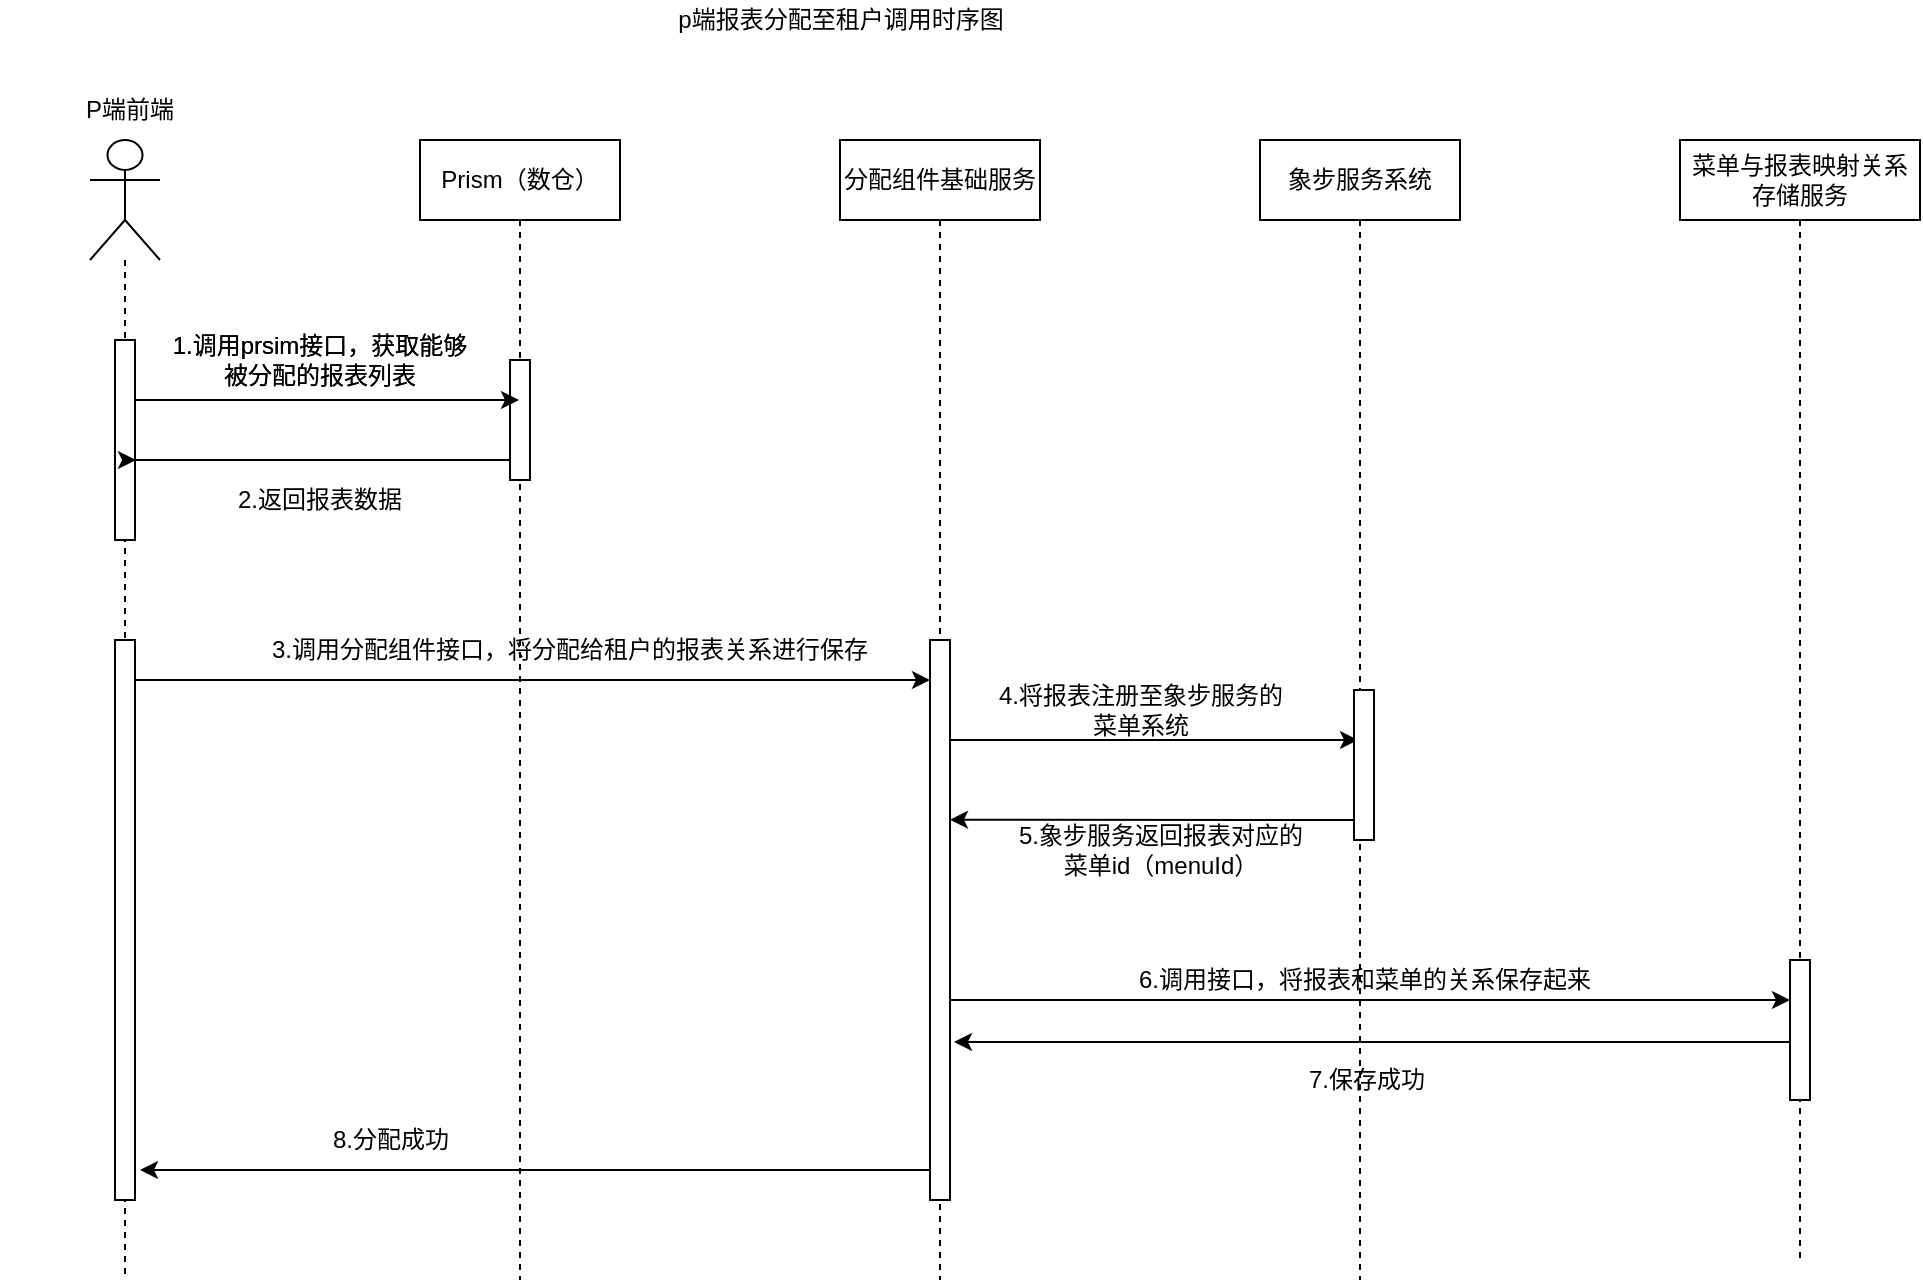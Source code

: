 <mxfile version="15.0.3" type="github">
  <diagram id="EOMSZ75pmb-hhiLrFGLV" name="Page-1">
    <mxGraphModel dx="1108" dy="450" grid="1" gridSize="10" guides="1" tooltips="1" connect="1" arrows="1" fold="1" page="1" pageScale="1" pageWidth="827" pageHeight="1169" math="0" shadow="0">
      <root>
        <mxCell id="0" />
        <mxCell id="1" parent="0" />
        <mxCell id="pmPodmRXDQcyV9cZ7iJC-23" value="" style="shape=umlLifeline;participant=umlActor;perimeter=lifelinePerimeter;whiteSpace=wrap;html=1;container=1;collapsible=0;recursiveResize=0;verticalAlign=top;spacingTop=36;outlineConnect=0;fontColor=none;size=60;" vertex="1" parent="1">
          <mxGeometry x="185" y="220" width="35" height="570" as="geometry" />
        </mxCell>
        <mxCell id="pmPodmRXDQcyV9cZ7iJC-25" value="" style="html=1;points=[];perimeter=orthogonalPerimeter;fontColor=none;" vertex="1" parent="pmPodmRXDQcyV9cZ7iJC-23">
          <mxGeometry x="12.5" y="100" width="10" height="100" as="geometry" />
        </mxCell>
        <mxCell id="pmPodmRXDQcyV9cZ7iJC-24" value="P端前端" style="text;html=1;strokeColor=none;fillColor=none;align=center;verticalAlign=middle;whiteSpace=wrap;rounded=0;fontColor=none;rotation=0;" vertex="1" parent="1">
          <mxGeometry x="140" y="190" width="130" height="30" as="geometry" />
        </mxCell>
        <mxCell id="pmPodmRXDQcyV9cZ7iJC-26" value="&lt;span&gt;Prism（数仓）&lt;/span&gt;" style="shape=umlLifeline;perimeter=lifelinePerimeter;whiteSpace=wrap;html=1;container=1;collapsible=0;recursiveResize=0;outlineConnect=0;fontColor=none;" vertex="1" parent="1">
          <mxGeometry x="350" y="220" width="100" height="570" as="geometry" />
        </mxCell>
        <mxCell id="pmPodmRXDQcyV9cZ7iJC-34" value="" style="html=1;points=[];perimeter=orthogonalPerimeter;fontColor=none;" vertex="1" parent="pmPodmRXDQcyV9cZ7iJC-26">
          <mxGeometry x="45" y="110" width="10" height="60" as="geometry" />
        </mxCell>
        <mxCell id="pmPodmRXDQcyV9cZ7iJC-27" value="&lt;span&gt;分配组件基础服务&lt;/span&gt;" style="shape=umlLifeline;perimeter=lifelinePerimeter;whiteSpace=wrap;html=1;container=1;collapsible=0;recursiveResize=0;outlineConnect=0;fontColor=none;" vertex="1" parent="1">
          <mxGeometry x="560" y="220" width="100" height="570" as="geometry" />
        </mxCell>
        <mxCell id="pmPodmRXDQcyV9cZ7iJC-28" value="&lt;span&gt;象步服务系统&lt;/span&gt;" style="shape=umlLifeline;perimeter=lifelinePerimeter;whiteSpace=wrap;html=1;container=1;collapsible=0;recursiveResize=0;outlineConnect=0;fontColor=none;" vertex="1" parent="1">
          <mxGeometry x="770" y="220" width="100" height="570" as="geometry" />
        </mxCell>
        <mxCell id="pmPodmRXDQcyV9cZ7iJC-29" value="&lt;span&gt;菜单与报表映射关系&lt;/span&gt;&lt;br&gt;&lt;span&gt;存储服务&lt;/span&gt;" style="shape=umlLifeline;perimeter=lifelinePerimeter;whiteSpace=wrap;html=1;container=1;collapsible=0;recursiveResize=0;outlineConnect=0;fontColor=none;" vertex="1" parent="1">
          <mxGeometry x="980" y="220" width="120" height="560" as="geometry" />
        </mxCell>
        <mxCell id="pmPodmRXDQcyV9cZ7iJC-51" value="" style="html=1;points=[];perimeter=orthogonalPerimeter;fontColor=none;" vertex="1" parent="pmPodmRXDQcyV9cZ7iJC-29">
          <mxGeometry x="55" y="410" width="10" height="70" as="geometry" />
        </mxCell>
        <mxCell id="pmPodmRXDQcyV9cZ7iJC-30" style="edgeStyle=orthogonalEdgeStyle;rounded=0;orthogonalLoop=1;jettySize=auto;html=1;fontColor=none;" edge="1" parent="1" source="pmPodmRXDQcyV9cZ7iJC-25" target="pmPodmRXDQcyV9cZ7iJC-26">
          <mxGeometry relative="1" as="geometry">
            <mxPoint x="340" y="360" as="targetPoint" />
            <Array as="points">
              <mxPoint x="300" y="350" />
              <mxPoint x="300" y="350" />
            </Array>
          </mxGeometry>
        </mxCell>
        <mxCell id="pmPodmRXDQcyV9cZ7iJC-33" value="1.调用prsim接口，获取能够被分配的报表列表" style="text;html=1;strokeColor=none;fillColor=none;align=center;verticalAlign=middle;whiteSpace=wrap;rounded=0;fontColor=none;" vertex="1" parent="1">
          <mxGeometry x="220" y="320" width="160" height="20" as="geometry" />
        </mxCell>
        <mxCell id="pmPodmRXDQcyV9cZ7iJC-35" style="edgeStyle=orthogonalEdgeStyle;rounded=0;orthogonalLoop=1;jettySize=auto;html=1;fontColor=none;" edge="1" parent="1" source="pmPodmRXDQcyV9cZ7iJC-34">
          <mxGeometry relative="1" as="geometry">
            <mxPoint x="208" y="380" as="targetPoint" />
            <Array as="points">
              <mxPoint x="207" y="380" />
            </Array>
          </mxGeometry>
        </mxCell>
        <mxCell id="pmPodmRXDQcyV9cZ7iJC-36" value="1.调用prsim接口，获取能够被分配的报表列表" style="text;html=1;strokeColor=none;fillColor=none;align=center;verticalAlign=middle;whiteSpace=wrap;rounded=0;fontColor=none;" vertex="1" parent="1">
          <mxGeometry x="220" y="320" width="160" height="20" as="geometry" />
        </mxCell>
        <mxCell id="pmPodmRXDQcyV9cZ7iJC-37" value="2.返回报表数据" style="text;html=1;strokeColor=none;fillColor=none;align=center;verticalAlign=middle;whiteSpace=wrap;rounded=0;fontColor=none;" vertex="1" parent="1">
          <mxGeometry x="220" y="390" width="160" height="20" as="geometry" />
        </mxCell>
        <mxCell id="pmPodmRXDQcyV9cZ7iJC-40" style="edgeStyle=orthogonalEdgeStyle;rounded=0;orthogonalLoop=1;jettySize=auto;html=1;fontColor=none;" edge="1" parent="1" source="pmPodmRXDQcyV9cZ7iJC-38" target="pmPodmRXDQcyV9cZ7iJC-39">
          <mxGeometry relative="1" as="geometry">
            <Array as="points">
              <mxPoint x="520" y="490" />
              <mxPoint x="520" y="490" />
            </Array>
          </mxGeometry>
        </mxCell>
        <mxCell id="pmPodmRXDQcyV9cZ7iJC-38" value="" style="html=1;points=[];perimeter=orthogonalPerimeter;fontColor=none;" vertex="1" parent="1">
          <mxGeometry x="197.5" y="470" width="10" height="280" as="geometry" />
        </mxCell>
        <mxCell id="pmPodmRXDQcyV9cZ7iJC-52" style="edgeStyle=orthogonalEdgeStyle;rounded=0;orthogonalLoop=1;jettySize=auto;html=1;fontColor=none;" edge="1" parent="1" source="pmPodmRXDQcyV9cZ7iJC-39" target="pmPodmRXDQcyV9cZ7iJC-51">
          <mxGeometry relative="1" as="geometry">
            <Array as="points">
              <mxPoint x="1000" y="650" />
              <mxPoint x="1000" y="650" />
            </Array>
          </mxGeometry>
        </mxCell>
        <mxCell id="pmPodmRXDQcyV9cZ7iJC-55" style="edgeStyle=orthogonalEdgeStyle;rounded=0;orthogonalLoop=1;jettySize=auto;html=1;fontColor=none;" edge="1" parent="1" source="pmPodmRXDQcyV9cZ7iJC-39">
          <mxGeometry relative="1" as="geometry">
            <mxPoint x="819" y="520" as="targetPoint" />
            <Array as="points">
              <mxPoint x="819" y="520" />
            </Array>
          </mxGeometry>
        </mxCell>
        <mxCell id="pmPodmRXDQcyV9cZ7iJC-63" style="edgeStyle=orthogonalEdgeStyle;rounded=0;orthogonalLoop=1;jettySize=auto;html=1;fontColor=none;" edge="1" parent="1" source="pmPodmRXDQcyV9cZ7iJC-39">
          <mxGeometry relative="1" as="geometry">
            <mxPoint x="210" y="735" as="targetPoint" />
            <Array as="points">
              <mxPoint x="510" y="735" />
              <mxPoint x="510" y="735" />
            </Array>
          </mxGeometry>
        </mxCell>
        <mxCell id="pmPodmRXDQcyV9cZ7iJC-39" value="" style="html=1;points=[];perimeter=orthogonalPerimeter;fontColor=none;" vertex="1" parent="1">
          <mxGeometry x="605" y="470" width="10" height="280" as="geometry" />
        </mxCell>
        <mxCell id="pmPodmRXDQcyV9cZ7iJC-41" value="3.调用分配组件接口，将分配给租户的报表关系进行保存" style="text;html=1;strokeColor=none;fillColor=none;align=center;verticalAlign=middle;whiteSpace=wrap;rounded=0;fontColor=none;" vertex="1" parent="1">
          <mxGeometry x="270" y="465" width="310" height="20" as="geometry" />
        </mxCell>
        <mxCell id="pmPodmRXDQcyV9cZ7iJC-62" style="edgeStyle=orthogonalEdgeStyle;rounded=0;orthogonalLoop=1;jettySize=auto;html=1;entryX=1;entryY=0.321;entryDx=0;entryDy=0;entryPerimeter=0;fontColor=none;" edge="1" parent="1" source="pmPodmRXDQcyV9cZ7iJC-42" target="pmPodmRXDQcyV9cZ7iJC-39">
          <mxGeometry relative="1" as="geometry">
            <Array as="points">
              <mxPoint x="770" y="560" />
              <mxPoint x="770" y="560" />
            </Array>
          </mxGeometry>
        </mxCell>
        <mxCell id="pmPodmRXDQcyV9cZ7iJC-42" value="" style="html=1;points=[];perimeter=orthogonalPerimeter;fontColor=none;" vertex="1" parent="1">
          <mxGeometry x="817" y="495" width="10" height="75" as="geometry" />
        </mxCell>
        <mxCell id="pmPodmRXDQcyV9cZ7iJC-45" value="4.将报表注册至象步服务的&lt;br&gt;菜单系统" style="text;html=1;align=center;verticalAlign=middle;resizable=0;points=[];autosize=1;strokeColor=none;fontColor=none;" vertex="1" parent="1">
          <mxGeometry x="630" y="490" width="160" height="30" as="geometry" />
        </mxCell>
        <mxCell id="pmPodmRXDQcyV9cZ7iJC-50" value="5.象步服务返回报表对应的&lt;br&gt;菜单id（menuId）" style="text;html=1;align=center;verticalAlign=middle;resizable=0;points=[];autosize=1;strokeColor=none;fontColor=none;" vertex="1" parent="1">
          <mxGeometry x="640" y="560" width="160" height="30" as="geometry" />
        </mxCell>
        <mxCell id="pmPodmRXDQcyV9cZ7iJC-53" value="6.调用接口，将报表和菜单的关系保存起来" style="text;html=1;align=center;verticalAlign=middle;resizable=0;points=[];autosize=1;strokeColor=none;fontColor=none;" vertex="1" parent="1">
          <mxGeometry x="702" y="630" width="240" height="20" as="geometry" />
        </mxCell>
        <mxCell id="pmPodmRXDQcyV9cZ7iJC-54" style="edgeStyle=orthogonalEdgeStyle;rounded=0;orthogonalLoop=1;jettySize=auto;html=1;fontColor=none;" edge="1" parent="1" source="pmPodmRXDQcyV9cZ7iJC-51">
          <mxGeometry relative="1" as="geometry">
            <mxPoint x="617" y="671" as="targetPoint" />
            <Array as="points">
              <mxPoint x="960" y="671" />
              <mxPoint x="960" y="671" />
            </Array>
          </mxGeometry>
        </mxCell>
        <mxCell id="pmPodmRXDQcyV9cZ7iJC-58" value="7.保存成功" style="text;html=1;align=center;verticalAlign=middle;resizable=0;points=[];autosize=1;strokeColor=none;fontColor=none;" vertex="1" parent="1">
          <mxGeometry x="788" y="680" width="70" height="20" as="geometry" />
        </mxCell>
        <mxCell id="pmPodmRXDQcyV9cZ7iJC-60" value="8.分配成功" style="text;html=1;align=center;verticalAlign=middle;resizable=0;points=[];autosize=1;strokeColor=none;fontColor=none;" vertex="1" parent="1">
          <mxGeometry x="300" y="710" width="70" height="20" as="geometry" />
        </mxCell>
        <mxCell id="pmPodmRXDQcyV9cZ7iJC-64" value="p端报表分配至租户调用时序图" style="text;html=1;align=center;verticalAlign=middle;resizable=0;points=[];autosize=1;strokeColor=none;fontColor=none;" vertex="1" parent="1">
          <mxGeometry x="470" y="150" width="180" height="20" as="geometry" />
        </mxCell>
      </root>
    </mxGraphModel>
  </diagram>
</mxfile>
